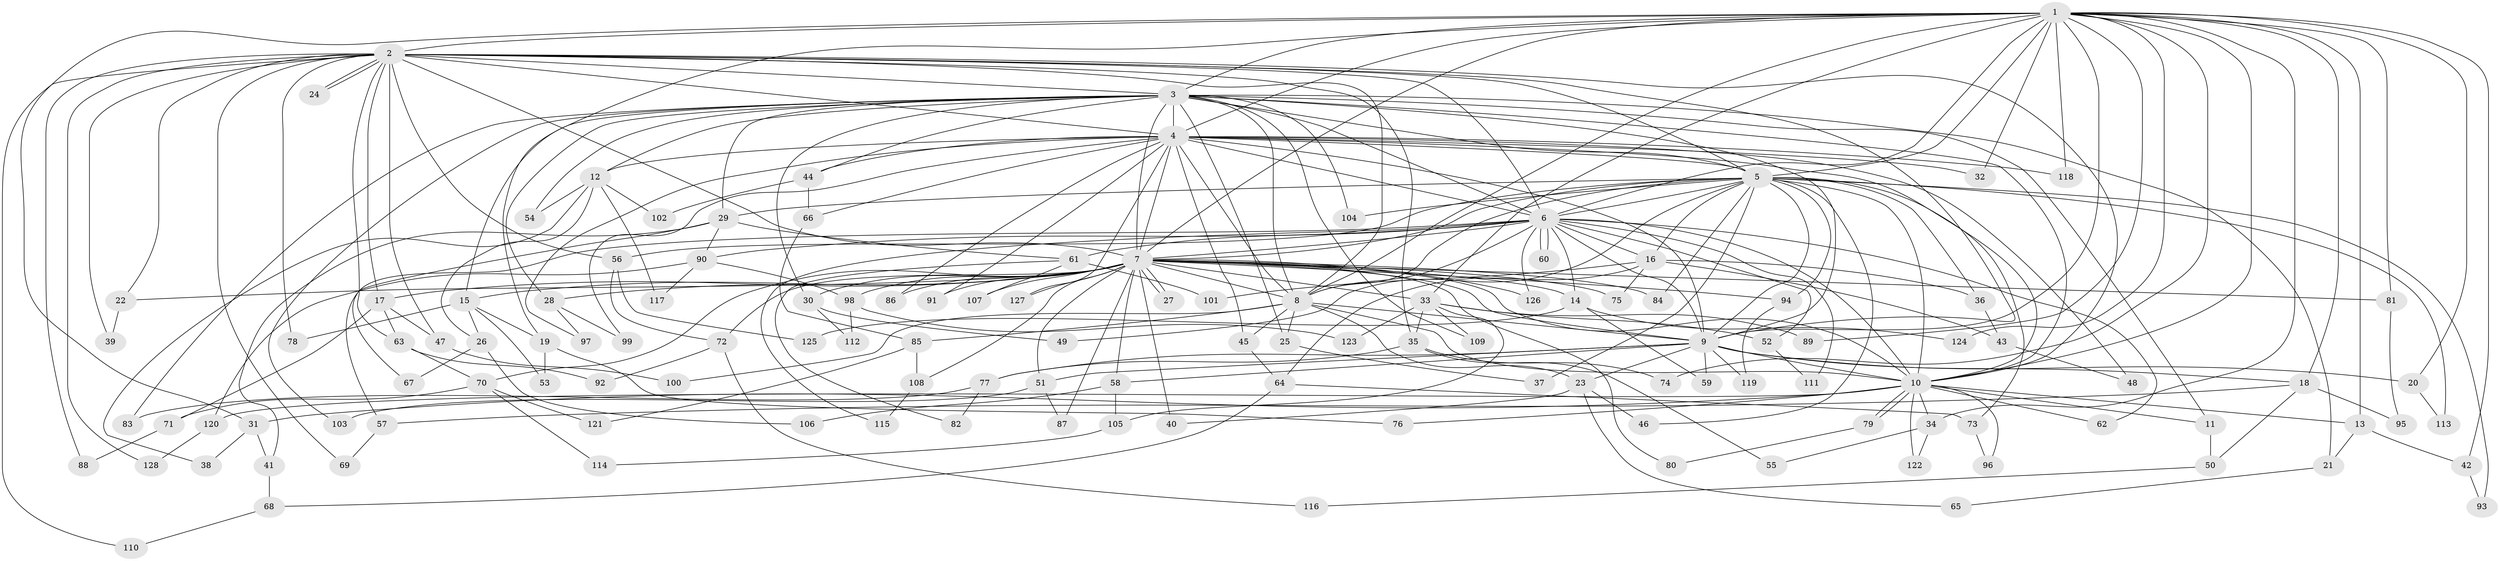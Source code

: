 // coarse degree distribution, {36: 0.013157894736842105, 15: 0.013157894736842105, 4: 0.09210526315789473, 1: 0.09210526315789473, 2: 0.5263157894736842, 3: 0.11842105263157894, 5: 0.039473684210526314, 6: 0.05263157894736842, 24: 0.013157894736842105, 20: 0.013157894736842105, 13: 0.013157894736842105, 7: 0.013157894736842105}
// Generated by graph-tools (version 1.1) at 2025/46/03/04/25 21:46:38]
// undirected, 128 vertices, 281 edges
graph export_dot {
graph [start="1"]
  node [color=gray90,style=filled];
  1;
  2;
  3;
  4;
  5;
  6;
  7;
  8;
  9;
  10;
  11;
  12;
  13;
  14;
  15;
  16;
  17;
  18;
  19;
  20;
  21;
  22;
  23;
  24;
  25;
  26;
  27;
  28;
  29;
  30;
  31;
  32;
  33;
  34;
  35;
  36;
  37;
  38;
  39;
  40;
  41;
  42;
  43;
  44;
  45;
  46;
  47;
  48;
  49;
  50;
  51;
  52;
  53;
  54;
  55;
  56;
  57;
  58;
  59;
  60;
  61;
  62;
  63;
  64;
  65;
  66;
  67;
  68;
  69;
  70;
  71;
  72;
  73;
  74;
  75;
  76;
  77;
  78;
  79;
  80;
  81;
  82;
  83;
  84;
  85;
  86;
  87;
  88;
  89;
  90;
  91;
  92;
  93;
  94;
  95;
  96;
  97;
  98;
  99;
  100;
  101;
  102;
  103;
  104;
  105;
  106;
  107;
  108;
  109;
  110;
  111;
  112;
  113;
  114;
  115;
  116;
  117;
  118;
  119;
  120;
  121;
  122;
  123;
  124;
  125;
  126;
  127;
  128;
  1 -- 2;
  1 -- 3;
  1 -- 4;
  1 -- 5;
  1 -- 6;
  1 -- 7;
  1 -- 8;
  1 -- 9;
  1 -- 10;
  1 -- 13;
  1 -- 18;
  1 -- 19;
  1 -- 20;
  1 -- 31;
  1 -- 32;
  1 -- 33;
  1 -- 34;
  1 -- 42;
  1 -- 74;
  1 -- 81;
  1 -- 89;
  1 -- 118;
  1 -- 124;
  2 -- 3;
  2 -- 4;
  2 -- 5;
  2 -- 6;
  2 -- 7;
  2 -- 8;
  2 -- 9;
  2 -- 10;
  2 -- 17;
  2 -- 22;
  2 -- 24;
  2 -- 24;
  2 -- 35;
  2 -- 39;
  2 -- 47;
  2 -- 56;
  2 -- 63;
  2 -- 69;
  2 -- 78;
  2 -- 88;
  2 -- 110;
  2 -- 128;
  3 -- 4;
  3 -- 5;
  3 -- 6;
  3 -- 7;
  3 -- 8;
  3 -- 9;
  3 -- 10;
  3 -- 11;
  3 -- 12;
  3 -- 15;
  3 -- 21;
  3 -- 25;
  3 -- 28;
  3 -- 29;
  3 -- 30;
  3 -- 44;
  3 -- 54;
  3 -- 83;
  3 -- 103;
  3 -- 104;
  3 -- 109;
  4 -- 5;
  4 -- 6;
  4 -- 7;
  4 -- 8;
  4 -- 9;
  4 -- 10;
  4 -- 12;
  4 -- 32;
  4 -- 44;
  4 -- 45;
  4 -- 48;
  4 -- 66;
  4 -- 86;
  4 -- 91;
  4 -- 97;
  4 -- 99;
  4 -- 118;
  4 -- 127;
  5 -- 6;
  5 -- 7;
  5 -- 8;
  5 -- 9;
  5 -- 10;
  5 -- 16;
  5 -- 29;
  5 -- 36;
  5 -- 37;
  5 -- 46;
  5 -- 49;
  5 -- 56;
  5 -- 73;
  5 -- 84;
  5 -- 93;
  5 -- 94;
  5 -- 104;
  5 -- 113;
  6 -- 7;
  6 -- 8;
  6 -- 9;
  6 -- 10;
  6 -- 14;
  6 -- 16;
  6 -- 52;
  6 -- 57;
  6 -- 60;
  6 -- 60;
  6 -- 61;
  6 -- 62;
  6 -- 90;
  6 -- 111;
  6 -- 115;
  6 -- 126;
  7 -- 8;
  7 -- 9;
  7 -- 10;
  7 -- 14;
  7 -- 15;
  7 -- 17;
  7 -- 22;
  7 -- 27;
  7 -- 27;
  7 -- 28;
  7 -- 30;
  7 -- 33;
  7 -- 40;
  7 -- 51;
  7 -- 58;
  7 -- 70;
  7 -- 72;
  7 -- 75;
  7 -- 80;
  7 -- 81;
  7 -- 84;
  7 -- 86;
  7 -- 87;
  7 -- 91;
  7 -- 94;
  7 -- 98;
  7 -- 107;
  7 -- 108;
  7 -- 126;
  7 -- 127;
  8 -- 9;
  8 -- 10;
  8 -- 23;
  8 -- 25;
  8 -- 45;
  8 -- 85;
  8 -- 100;
  9 -- 10;
  9 -- 18;
  9 -- 20;
  9 -- 23;
  9 -- 51;
  9 -- 58;
  9 -- 59;
  9 -- 77;
  9 -- 119;
  10 -- 11;
  10 -- 13;
  10 -- 31;
  10 -- 34;
  10 -- 62;
  10 -- 76;
  10 -- 79;
  10 -- 79;
  10 -- 96;
  10 -- 120;
  10 -- 122;
  11 -- 50;
  12 -- 26;
  12 -- 38;
  12 -- 54;
  12 -- 102;
  12 -- 117;
  13 -- 21;
  13 -- 42;
  14 -- 59;
  14 -- 124;
  14 -- 125;
  15 -- 19;
  15 -- 26;
  15 -- 53;
  15 -- 78;
  16 -- 36;
  16 -- 43;
  16 -- 64;
  16 -- 75;
  16 -- 101;
  17 -- 47;
  17 -- 63;
  17 -- 71;
  18 -- 50;
  18 -- 57;
  18 -- 95;
  19 -- 53;
  19 -- 76;
  20 -- 113;
  21 -- 65;
  22 -- 39;
  23 -- 40;
  23 -- 46;
  23 -- 65;
  25 -- 37;
  26 -- 67;
  26 -- 106;
  28 -- 97;
  28 -- 99;
  29 -- 41;
  29 -- 61;
  29 -- 67;
  29 -- 90;
  30 -- 49;
  30 -- 112;
  31 -- 38;
  31 -- 41;
  33 -- 35;
  33 -- 52;
  33 -- 89;
  33 -- 105;
  33 -- 109;
  33 -- 123;
  34 -- 55;
  34 -- 122;
  35 -- 55;
  35 -- 74;
  35 -- 77;
  36 -- 43;
  41 -- 68;
  42 -- 93;
  43 -- 48;
  44 -- 66;
  44 -- 102;
  45 -- 64;
  47 -- 100;
  50 -- 116;
  51 -- 87;
  51 -- 103;
  52 -- 111;
  56 -- 72;
  56 -- 125;
  57 -- 69;
  58 -- 105;
  58 -- 106;
  61 -- 82;
  61 -- 101;
  61 -- 107;
  63 -- 70;
  63 -- 92;
  64 -- 68;
  64 -- 73;
  66 -- 85;
  68 -- 110;
  70 -- 71;
  70 -- 114;
  70 -- 121;
  71 -- 88;
  72 -- 92;
  72 -- 116;
  73 -- 96;
  77 -- 82;
  77 -- 83;
  79 -- 80;
  81 -- 95;
  85 -- 108;
  85 -- 121;
  90 -- 98;
  90 -- 117;
  90 -- 120;
  94 -- 119;
  98 -- 112;
  98 -- 123;
  105 -- 114;
  108 -- 115;
  120 -- 128;
}
